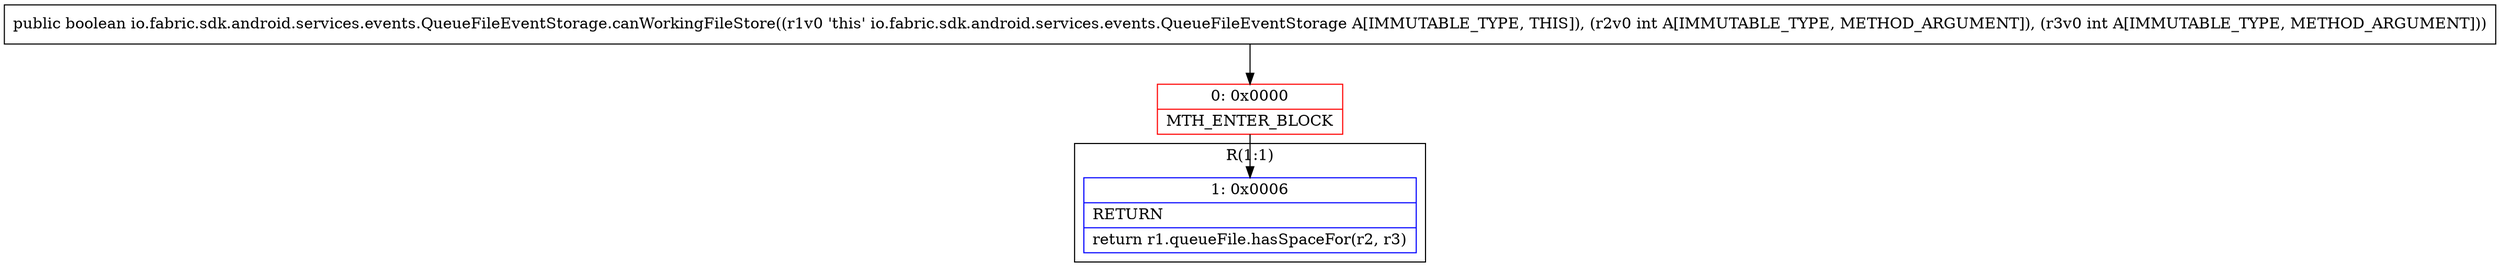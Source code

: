 digraph "CFG forio.fabric.sdk.android.services.events.QueueFileEventStorage.canWorkingFileStore(II)Z" {
subgraph cluster_Region_1498983175 {
label = "R(1:1)";
node [shape=record,color=blue];
Node_1 [shape=record,label="{1\:\ 0x0006|RETURN\l|return r1.queueFile.hasSpaceFor(r2, r3)\l}"];
}
Node_0 [shape=record,color=red,label="{0\:\ 0x0000|MTH_ENTER_BLOCK\l}"];
MethodNode[shape=record,label="{public boolean io.fabric.sdk.android.services.events.QueueFileEventStorage.canWorkingFileStore((r1v0 'this' io.fabric.sdk.android.services.events.QueueFileEventStorage A[IMMUTABLE_TYPE, THIS]), (r2v0 int A[IMMUTABLE_TYPE, METHOD_ARGUMENT]), (r3v0 int A[IMMUTABLE_TYPE, METHOD_ARGUMENT])) }"];
MethodNode -> Node_0;
Node_0 -> Node_1;
}

